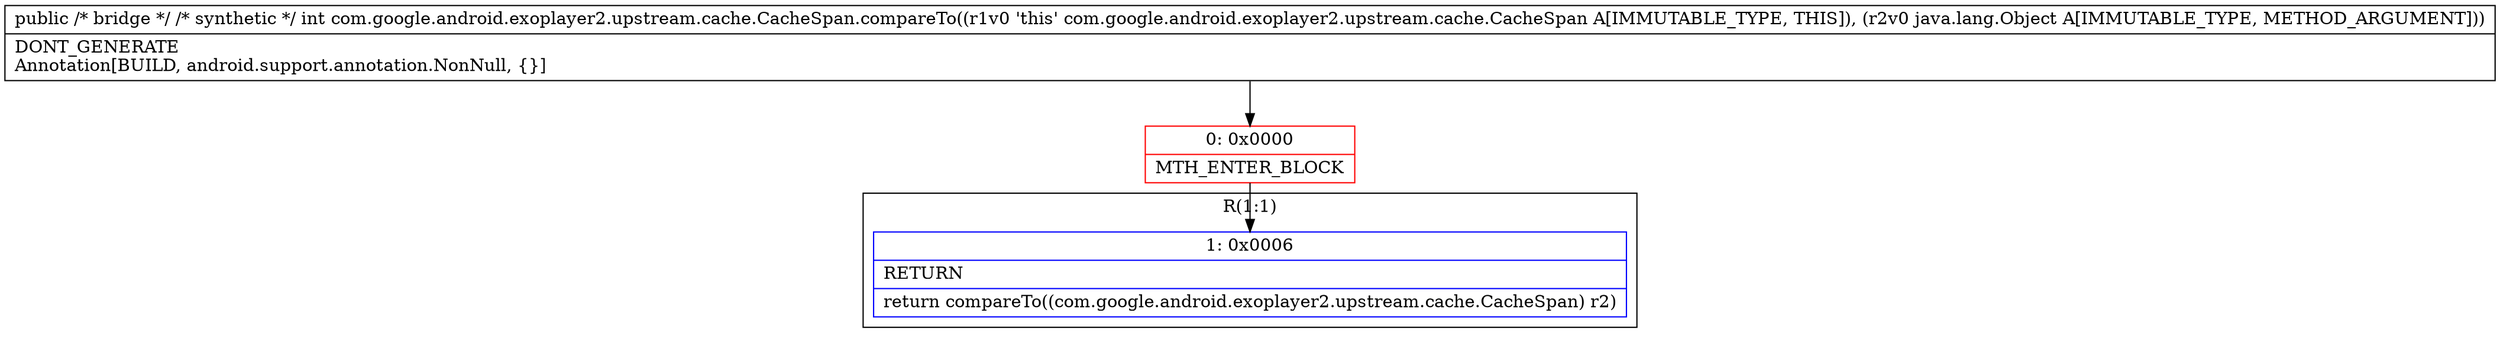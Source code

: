 digraph "CFG forcom.google.android.exoplayer2.upstream.cache.CacheSpan.compareTo(Ljava\/lang\/Object;)I" {
subgraph cluster_Region_80575428 {
label = "R(1:1)";
node [shape=record,color=blue];
Node_1 [shape=record,label="{1\:\ 0x0006|RETURN\l|return compareTo((com.google.android.exoplayer2.upstream.cache.CacheSpan) r2)\l}"];
}
Node_0 [shape=record,color=red,label="{0\:\ 0x0000|MTH_ENTER_BLOCK\l}"];
MethodNode[shape=record,label="{public \/* bridge *\/ \/* synthetic *\/ int com.google.android.exoplayer2.upstream.cache.CacheSpan.compareTo((r1v0 'this' com.google.android.exoplayer2.upstream.cache.CacheSpan A[IMMUTABLE_TYPE, THIS]), (r2v0 java.lang.Object A[IMMUTABLE_TYPE, METHOD_ARGUMENT]))  | DONT_GENERATE\lAnnotation[BUILD, android.support.annotation.NonNull, \{\}]\l}"];
MethodNode -> Node_0;
Node_0 -> Node_1;
}

